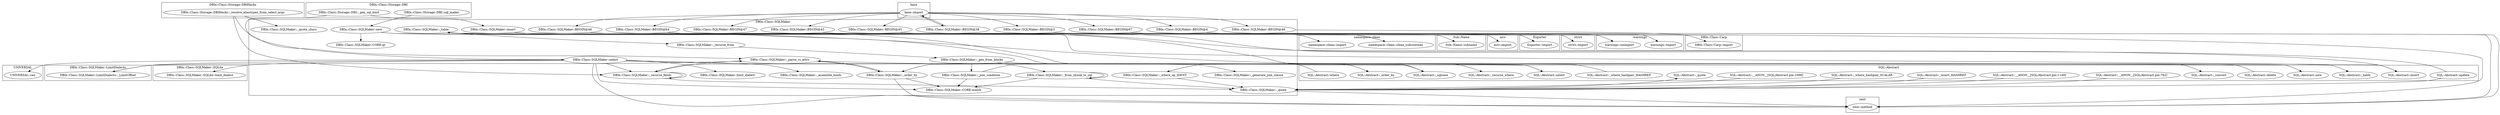 digraph {
graph [overlap=false]
subgraph cluster_DBIx_Class_Carp {
	label="DBIx::Class::Carp";
	"DBIx::Class::Carp::import";
}
subgraph cluster_DBIx_Class_Storage_DBIHacks {
	label="DBIx::Class::Storage::DBIHacks";
	"DBIx::Class::Storage::DBIHacks::_resolve_aliastypes_from_select_args";
}
subgraph cluster_mro {
	label="mro";
	"mro::import";
}
subgraph cluster_UNIVERSAL {
	label="UNIVERSAL";
	"UNIVERSAL::can";
}
subgraph cluster_namespace_clean {
	label="namespace::clean";
	"namespace::clean::import";
	"namespace::clean::clean_subroutines";
}
subgraph cluster_DBIx_Class_SQLMaker {
	label="DBIx::Class::SQLMaker";
	"DBIx::Class::SQLMaker::BEGIN@48";
	"DBIx::Class::SQLMaker::_recurse_from";
	"DBIx::Class::SQLMaker::BEGIN@64";
	"DBIx::Class::SQLMaker::new";
	"DBIx::Class::SQLMaker::_table";
	"DBIx::Class::SQLMaker::BEGIN@38";
	"DBIx::Class::SQLMaker::_join_condition";
	"DBIx::Class::SQLMaker::_generate_join_clause";
	"DBIx::Class::SQLMaker::BEGIN@46";
	"DBIx::Class::SQLMaker::_where_op_IDENT";
	"DBIx::Class::SQLMaker::limit_dialect";
	"DBIx::Class::SQLMaker::BEGIN@43";
	"DBIx::Class::SQLMaker::BEGIN@45";
	"DBIx::Class::SQLMaker::select";
	"DBIx::Class::SQLMaker::_parse_rs_attrs";
	"DBIx::Class::SQLMaker::BEGIN@3";
	"DBIx::Class::SQLMaker::BEGIN@47";
	"DBIx::Class::SQLMaker::_quote";
	"DBIx::Class::SQLMaker::insert";
	"DBIx::Class::SQLMaker::BEGIN@67";
	"DBIx::Class::SQLMaker::CORE:qr";
	"DBIx::Class::SQLMaker::BEGIN@4";
	"DBIx::Class::SQLMaker::_from_chunk_to_sql";
	"DBIx::Class::SQLMaker::_gen_from_blocks";
	"DBIx::Class::SQLMaker::_order_by";
	"DBIx::Class::SQLMaker::_assemble_binds";
	"DBIx::Class::SQLMaker::_recurse_fields";
	"DBIx::Class::SQLMaker::CORE:match";
	"DBIx::Class::SQLMaker::_quote_chars";
}
subgraph cluster_base {
	label="base";
	"base::import";
}
subgraph cluster_Exporter {
	label="Exporter";
	"Exporter::import";
}
subgraph cluster_DBIx_Class_SQLMaker_LimitDialects {
	label="DBIx::Class::SQLMaker::LimitDialects";
	"DBIx::Class::SQLMaker::LimitDialects::_LimitOffset";
}
subgraph cluster_warnings {
	label="warnings";
	"warnings::unimport";
	"warnings::import";
}
subgraph cluster_next {
	label="next";
	"next::method";
}
subgraph cluster_SQL_Abstract {
	label="SQL::Abstract";
	"SQL::Abstract::__ANON__[SQL/Abstract.pm:1149]";
	"SQL::Abstract::_convert";
	"SQL::Abstract::new";
	"SQL::Abstract::_insert_HASHREF";
	"SQL::Abstract::where";
	"SQL::Abstract::insert";
	"SQL::Abstract::_table";
	"SQL::Abstract::__ANON__[SQL/Abstract.pm:1098]";
	"SQL::Abstract::update";
	"SQL::Abstract::_sqlcase";
	"SQL::Abstract::_where_hashpair_HASHREF";
	"SQL::Abstract::_quote";
	"SQL::Abstract::__ANON__[SQL/Abstract.pm:782]";
	"SQL::Abstract::_recurse_where";
	"SQL::Abstract::_where_hashpair_SCALAR";
	"SQL::Abstract::_order_by";
	"SQL::Abstract::select";
	"SQL::Abstract::delete";
}
subgraph cluster_Sub_Name {
	label="Sub::Name";
	"Sub::Name::subname";
}
subgraph cluster_DBIx_Class_SQLMaker_SQLite {
	label="DBIx::Class::SQLMaker::SQLite";
	"DBIx::Class::SQLMaker::SQLite::limit_dialect";
}
subgraph cluster_strict {
	label="strict";
	"strict::import";
}
subgraph cluster_DBIx_Class_Storage_DBI {
	label="DBIx::Class::Storage::DBI";
	"DBIx::Class::Storage::DBI::sql_maker";
	"DBIx::Class::Storage::DBI::_gen_sql_bind";
}
"DBIx::Class::SQLMaker::new" -> "SQL::Abstract::new";
"DBIx::Class::SQLMaker::_order_by" -> "DBIx::Class::SQLMaker::_parse_rs_attrs";
"DBIx::Class::Storage::DBIHacks::_resolve_aliastypes_from_select_args" -> "DBIx::Class::SQLMaker::_parse_rs_attrs";
"DBIx::Class::SQLMaker::LimitDialects::_LimitOffset" -> "DBIx::Class::SQLMaker::_parse_rs_attrs";
"DBIx::Class::SQLMaker::BEGIN@45" -> "Exporter::import";
"DBIx::Class::SQLMaker::_where_op_IDENT" -> "SQL::Abstract::_convert";
"DBIx::Class::SQLMaker::BEGIN@64" -> "namespace::clean::clean_subroutines";
"DBIx::Class::SQLMaker::select" -> "DBIx::Class::SQLMaker::_assemble_binds";
"DBIx::Class::SQLMaker::select" -> "SQL::Abstract::select";
"DBIx::Class::SQLMaker::select" -> "DBIx::Class::SQLMaker::LimitDialects::_LimitOffset";
"DBIx::Class::Storage::DBIHacks::_resolve_aliastypes_from_select_args" -> "DBIx::Class::SQLMaker::_quote_chars";
"DBIx::Class::Storage::DBI::sql_maker" -> "DBIx::Class::SQLMaker::new";
"DBIx::Class::SQLMaker::_gen_from_blocks" -> "DBIx::Class::SQLMaker::_join_condition";
"base::import" -> "DBIx::Class::SQLMaker::BEGIN@46";
"SQL::Abstract::_where_hashpair_HASHREF" -> "DBIx::Class::SQLMaker::_where_op_IDENT";
"SQL::Abstract::__ANON__[SQL/Abstract.pm:782]" -> "DBIx::Class::SQLMaker::_quote";
"SQL::Abstract::__ANON__[SQL/Abstract.pm:1149]" -> "DBIx::Class::SQLMaker::_quote";
"SQL::Abstract::__ANON__[SQL/Abstract.pm:1098]" -> "DBIx::Class::SQLMaker::_quote";
"SQL::Abstract::_where_hashpair_SCALAR" -> "DBIx::Class::SQLMaker::_quote";
"SQL::Abstract::_insert_HASHREF" -> "DBIx::Class::SQLMaker::_quote";
"DBIx::Class::SQLMaker::_recurse_fields" -> "DBIx::Class::SQLMaker::_quote";
"DBIx::Class::SQLMaker::_where_op_IDENT" -> "DBIx::Class::SQLMaker::_quote";
"SQL::Abstract::update" -> "DBIx::Class::SQLMaker::_quote";
"DBIx::Class::SQLMaker::_from_chunk_to_sql" -> "DBIx::Class::SQLMaker::_quote";
"DBIx::Class::SQLMaker::select" -> "UNIVERSAL::can";
"DBIx::Class::SQLMaker::BEGIN@38" -> "base::import";
"DBIx::Class::SQLMaker::BEGIN@4" -> "warnings::import";
"DBIx::Class::SQLMaker::select" -> "DBIx::Class::SQLMaker::_recurse_fields";
"DBIx::Class::Storage::DBIHacks::_resolve_aliastypes_from_select_args" -> "DBIx::Class::SQLMaker::_recurse_fields";
"DBIx::Class::SQLMaker::_parse_rs_attrs" -> "DBIx::Class::SQLMaker::_recurse_fields";
"DBIx::Class::SQLMaker::_recurse_fields" -> "DBIx::Class::SQLMaker::_recurse_fields";
"DBIx::Class::SQLMaker::select" -> "DBIx::Class::SQLMaker::CORE:match";
"DBIx::Class::SQLMaker::_order_by" -> "DBIx::Class::SQLMaker::CORE:match";
"DBIx::Class::SQLMaker::_join_condition" -> "DBIx::Class::SQLMaker::CORE:match";
"DBIx::Class::SQLMaker::_from_chunk_to_sql" -> "DBIx::Class::SQLMaker::CORE:match";
"DBIx::Class::Storage::DBI::_gen_sql_bind" -> "DBIx::Class::SQLMaker::select";
"DBIx::Class::SQLMaker::_parse_rs_attrs" -> "SQL::Abstract::_sqlcase";
"DBIx::Class::SQLMaker::_recurse_fields" -> "SQL::Abstract::_sqlcase";
"DBIx::Class::SQLMaker::BEGIN@48" -> "namespace::clean::import";
"DBIx::Class::SQLMaker::BEGIN@3" -> "strict::import";
"base::import" -> "DBIx::Class::SQLMaker::BEGIN@43";
"DBIx::Class::SQLMaker::_recurse_from" -> "DBIx::Class::SQLMaker::_gen_from_blocks";
"DBIx::Class::SQLMaker::BEGIN@67" -> "warnings::unimport";
"DBIx::Class::SQLMaker::_table" -> "SQL::Abstract::_table";
"DBIx::Class::SQLMaker::_order_by" -> "SQL::Abstract::_order_by";
"SQL::Abstract::update" -> "DBIx::Class::SQLMaker::_table";
"SQL::Abstract::insert" -> "DBIx::Class::SQLMaker::_table";
"SQL::Abstract::delete" -> "DBIx::Class::SQLMaker::_table";
"SQL::Abstract::select" -> "DBIx::Class::SQLMaker::_table";
"DBIx::Class::SQLMaker::BEGIN@64" -> "Sub::Name::subname";
"DBIx::Class::SQLMaker::_quote" -> "SQL::Abstract::_quote";
"DBIx::Class::SQLMaker::_parse_rs_attrs" -> "DBIx::Class::SQLMaker::_order_by";
"SQL::Abstract::where" -> "DBIx::Class::SQLMaker::_order_by";
"DBIx::Class::SQLMaker::_join_condition" -> "SQL::Abstract::_recurse_where";
"base::import" -> "DBIx::Class::SQLMaker::BEGIN@48";
"DBIx::Class::SQLMaker::_table" -> "DBIx::Class::SQLMaker::_recurse_from";
"DBIx::Class::Storage::DBI::_gen_sql_bind" -> "DBIx::Class::SQLMaker::insert";
"DBIx::Class::SQLMaker::BEGIN@46" -> "DBIx::Class::Carp::import";
"DBIx::Class::SQLMaker::select" -> "DBIx::Class::SQLMaker::limit_dialect";
"DBIx::Class::SQLMaker::new" -> "DBIx::Class::SQLMaker::CORE:qr";
"base::import" -> "DBIx::Class::SQLMaker::BEGIN@64";
"base::import" -> "DBIx::Class::SQLMaker::BEGIN@38";
"DBIx::Class::SQLMaker::BEGIN@43" -> "mro::import";
"DBIx::Class::SQLMaker::_gen_from_blocks" -> "DBIx::Class::SQLMaker::_from_chunk_to_sql";
"DBIx::Class::SQLMaker::_from_chunk_to_sql" -> "DBIx::Class::SQLMaker::_from_chunk_to_sql";
"DBIx::Class::SQLMaker::new" -> "next::method";
"DBIx::Class::SQLMaker::_table" -> "next::method";
"DBIx::Class::SQLMaker::select" -> "next::method";
"DBIx::Class::SQLMaker::_quote" -> "next::method";
"DBIx::Class::SQLMaker::insert" -> "next::method";
"DBIx::Class::SQLMaker::_order_by" -> "next::method";
"DBIx::Class::SQLMaker::insert" -> "SQL::Abstract::insert";
"DBIx::Class::SQLMaker::_gen_from_blocks" -> "DBIx::Class::SQLMaker::_generate_join_clause";
"base::import" -> "DBIx::Class::SQLMaker::BEGIN@45";
"base::import" -> "DBIx::Class::SQLMaker::BEGIN@3";
"base::import" -> "DBIx::Class::SQLMaker::BEGIN@67";
"base::import" -> "DBIx::Class::SQLMaker::BEGIN@47";
"base::import" -> "DBIx::Class::SQLMaker::BEGIN@4";
"DBIx::Class::SQLMaker::select" -> "DBIx::Class::SQLMaker::SQLite::limit_dialect";
}
